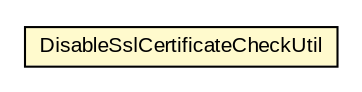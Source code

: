 #!/usr/local/bin/dot
#
# Class diagram 
# Generated by UMLGraph version R5_6-24-gf6e263 (http://www.umlgraph.org/)
#

digraph G {
	edge [fontname="arial",fontsize=10,labelfontname="arial",labelfontsize=10];
	node [fontname="arial",fontsize=10,shape=plaintext];
	nodesep=0.25;
	ranksep=0.5;
	// net.trajano.commons.testing.DisableSslCertificateCheckUtil
	c11 [label=<<table title="net.trajano.commons.testing.DisableSslCertificateCheckUtil" border="0" cellborder="1" cellspacing="0" cellpadding="2" port="p" bgcolor="lemonChiffon" href="./DisableSslCertificateCheckUtil.html">
		<tr><td><table border="0" cellspacing="0" cellpadding="1">
<tr><td align="center" balign="center"> DisableSslCertificateCheckUtil </td></tr>
		</table></td></tr>
		</table>>, URL="./DisableSslCertificateCheckUtil.html", fontname="arial", fontcolor="black", fontsize=10.0];
}

